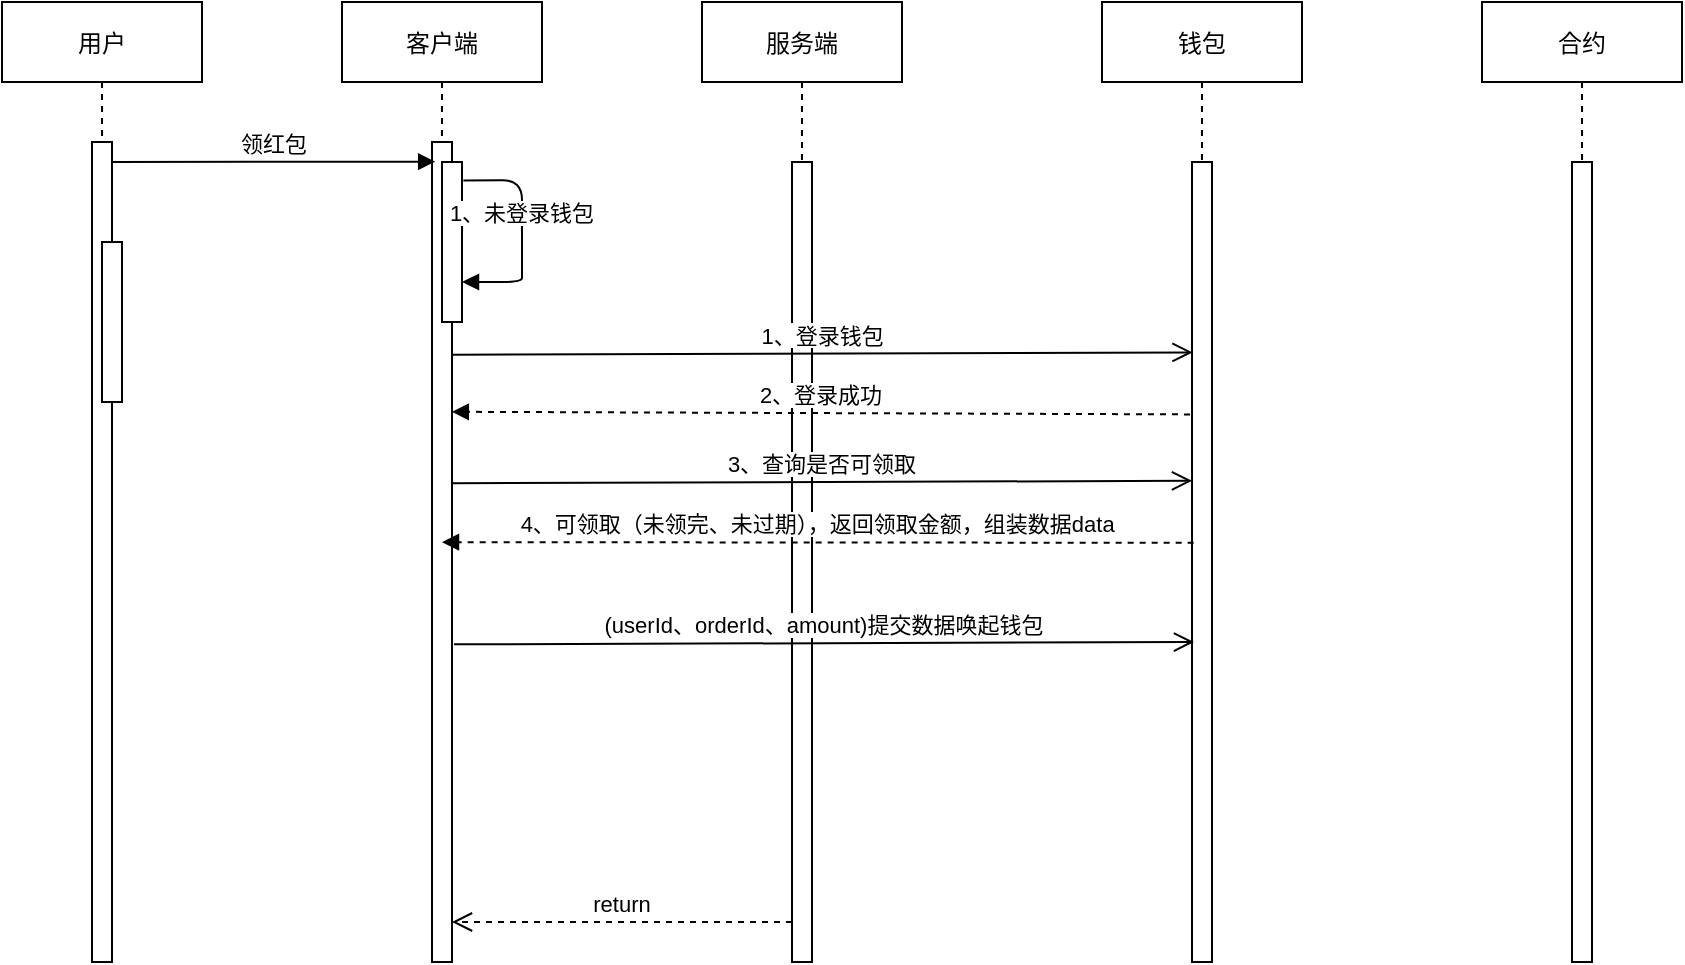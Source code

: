 <mxfile version="20.2.3" type="github">
  <diagram id="kgpKYQtTHZ0yAKxKKP6v" name="Page-1">
    <mxGraphModel dx="1831" dy="520" grid="1" gridSize="10" guides="1" tooltips="1" connect="1" arrows="1" fold="1" page="1" pageScale="1" pageWidth="850" pageHeight="1100" math="0" shadow="0">
      <root>
        <mxCell id="0" />
        <mxCell id="1" parent="0" />
        <mxCell id="3nuBFxr9cyL0pnOWT2aG-1" value="客户端" style="shape=umlLifeline;perimeter=lifelinePerimeter;container=1;collapsible=0;recursiveResize=0;rounded=0;shadow=0;strokeWidth=1;" parent="1" vertex="1">
          <mxGeometry x="120" y="80" width="100" height="480" as="geometry" />
        </mxCell>
        <mxCell id="3nuBFxr9cyL0pnOWT2aG-2" value="" style="points=[];perimeter=orthogonalPerimeter;rounded=0;shadow=0;strokeWidth=1;" parent="3nuBFxr9cyL0pnOWT2aG-1" vertex="1">
          <mxGeometry x="45" y="70" width="10" height="410" as="geometry" />
        </mxCell>
        <mxCell id="3nuBFxr9cyL0pnOWT2aG-4" value="" style="points=[];perimeter=orthogonalPerimeter;rounded=0;shadow=0;strokeWidth=1;" parent="3nuBFxr9cyL0pnOWT2aG-1" vertex="1">
          <mxGeometry x="50" y="80" width="10" height="80" as="geometry" />
        </mxCell>
        <mxCell id="3nuBFxr9cyL0pnOWT2aG-8" value="1、未登录钱包" style="verticalAlign=bottom;endArrow=block;shadow=0;strokeWidth=1;exitX=1.069;exitY=0.115;exitDx=0;exitDy=0;exitPerimeter=0;" parent="3nuBFxr9cyL0pnOWT2aG-1" source="3nuBFxr9cyL0pnOWT2aG-4" target="3nuBFxr9cyL0pnOWT2aG-4" edge="1">
          <mxGeometry relative="1" as="geometry">
            <mxPoint x="155" y="80" as="sourcePoint" />
            <Array as="points">
              <mxPoint x="90" y="89" />
              <mxPoint x="90" y="132" />
              <mxPoint x="90" y="140" />
            </Array>
          </mxGeometry>
        </mxCell>
        <mxCell id="3nuBFxr9cyL0pnOWT2aG-5" value="服务端" style="shape=umlLifeline;perimeter=lifelinePerimeter;container=1;collapsible=0;recursiveResize=0;rounded=0;shadow=0;strokeWidth=1;" parent="1" vertex="1">
          <mxGeometry x="300" y="80" width="100" height="480" as="geometry" />
        </mxCell>
        <mxCell id="3nuBFxr9cyL0pnOWT2aG-6" value="" style="points=[];perimeter=orthogonalPerimeter;rounded=0;shadow=0;strokeWidth=1;" parent="3nuBFxr9cyL0pnOWT2aG-5" vertex="1">
          <mxGeometry x="45" y="80" width="10" height="400" as="geometry" />
        </mxCell>
        <mxCell id="D9tDxCpBudC2g4aELNdZ-12" value="3、查询是否可领取" style="verticalAlign=bottom;endArrow=open;endSize=8;shadow=0;strokeWidth=1;exitX=1.027;exitY=0.318;exitDx=0;exitDy=0;exitPerimeter=0;entryX=0.028;entryY=0.298;entryDx=0;entryDy=0;entryPerimeter=0;" edge="1" parent="3nuBFxr9cyL0pnOWT2aG-5">
          <mxGeometry relative="1" as="geometry">
            <mxPoint x="245.01" y="239.41" as="targetPoint" />
            <mxPoint x="-125.0" y="240.59" as="sourcePoint" />
          </mxGeometry>
        </mxCell>
        <mxCell id="3nuBFxr9cyL0pnOWT2aG-7" value="return" style="verticalAlign=bottom;endArrow=open;dashed=1;endSize=8;exitX=0;exitY=0.95;shadow=0;strokeWidth=1;" parent="1" source="3nuBFxr9cyL0pnOWT2aG-6" target="3nuBFxr9cyL0pnOWT2aG-2" edge="1">
          <mxGeometry relative="1" as="geometry">
            <mxPoint x="275" y="236" as="targetPoint" />
          </mxGeometry>
        </mxCell>
        <mxCell id="3nuBFxr9cyL0pnOWT2aG-9" value="2、登录成功" style="verticalAlign=bottom;endArrow=block;shadow=0;strokeWidth=1;exitX=-0.1;exitY=0.378;exitDx=0;exitDy=0;exitPerimeter=0;entryX=0.99;entryY=0.329;entryDx=0;entryDy=0;entryPerimeter=0;dashed=1;" parent="1" target="3nuBFxr9cyL0pnOWT2aG-2" edge="1">
          <mxGeometry relative="1" as="geometry">
            <mxPoint x="544.0" y="286.2" as="sourcePoint" />
            <mxPoint x="169.667" y="286.2" as="targetPoint" />
          </mxGeometry>
        </mxCell>
        <mxCell id="3nuBFxr9cyL0pnOWT2aG-10" value="1、登录钱包" style="verticalAlign=bottom;endArrow=open;endSize=8;shadow=0;strokeWidth=1;exitX=1.027;exitY=0.318;exitDx=0;exitDy=0;exitPerimeter=0;entryX=0.028;entryY=0.298;entryDx=0;entryDy=0;entryPerimeter=0;" parent="1" edge="1">
          <mxGeometry relative="1" as="geometry">
            <mxPoint x="545.28" y="255.2" as="targetPoint" />
            <mxPoint x="175.27" y="256.38" as="sourcePoint" />
          </mxGeometry>
        </mxCell>
        <mxCell id="D9tDxCpBudC2g4aELNdZ-1" value="钱包" style="shape=umlLifeline;perimeter=lifelinePerimeter;container=1;collapsible=0;recursiveResize=0;rounded=0;shadow=0;strokeWidth=1;" vertex="1" parent="1">
          <mxGeometry x="500" y="80" width="100" height="480" as="geometry" />
        </mxCell>
        <mxCell id="D9tDxCpBudC2g4aELNdZ-2" value="" style="points=[];perimeter=orthogonalPerimeter;rounded=0;shadow=0;strokeWidth=1;" vertex="1" parent="D9tDxCpBudC2g4aELNdZ-1">
          <mxGeometry x="45" y="80" width="10" height="400" as="geometry" />
        </mxCell>
        <mxCell id="D9tDxCpBudC2g4aELNdZ-3" value="合约" style="shape=umlLifeline;perimeter=lifelinePerimeter;container=1;collapsible=0;recursiveResize=0;rounded=0;shadow=0;strokeWidth=1;" vertex="1" parent="1">
          <mxGeometry x="690" y="80" width="100" height="480" as="geometry" />
        </mxCell>
        <mxCell id="D9tDxCpBudC2g4aELNdZ-4" value="" style="points=[];perimeter=orthogonalPerimeter;rounded=0;shadow=0;strokeWidth=1;" vertex="1" parent="D9tDxCpBudC2g4aELNdZ-3">
          <mxGeometry x="45" y="80" width="10" height="400" as="geometry" />
        </mxCell>
        <mxCell id="D9tDxCpBudC2g4aELNdZ-5" value="用户" style="shape=umlLifeline;perimeter=lifelinePerimeter;container=1;collapsible=0;recursiveResize=0;rounded=0;shadow=0;strokeWidth=1;" vertex="1" parent="1">
          <mxGeometry x="-50" y="80" width="100" height="480" as="geometry" />
        </mxCell>
        <mxCell id="D9tDxCpBudC2g4aELNdZ-6" value="" style="points=[];perimeter=orthogonalPerimeter;rounded=0;shadow=0;strokeWidth=1;" vertex="1" parent="D9tDxCpBudC2g4aELNdZ-5">
          <mxGeometry x="45" y="70" width="10" height="410" as="geometry" />
        </mxCell>
        <mxCell id="D9tDxCpBudC2g4aELNdZ-8" value="" style="points=[];perimeter=orthogonalPerimeter;rounded=0;shadow=0;strokeWidth=1;" vertex="1" parent="D9tDxCpBudC2g4aELNdZ-5">
          <mxGeometry x="50" y="120" width="10" height="80" as="geometry" />
        </mxCell>
        <mxCell id="D9tDxCpBudC2g4aELNdZ-10" value="领红包" style="verticalAlign=bottom;endArrow=block;shadow=0;strokeWidth=1;entryX=0.16;entryY=0.024;entryDx=0;entryDy=0;entryPerimeter=0;" edge="1" parent="D9tDxCpBudC2g4aELNdZ-5" target="3nuBFxr9cyL0pnOWT2aG-2">
          <mxGeometry relative="1" as="geometry">
            <mxPoint x="55" y="80.0" as="sourcePoint" />
            <mxPoint x="210" y="80" as="targetPoint" />
          </mxGeometry>
        </mxCell>
        <mxCell id="D9tDxCpBudC2g4aELNdZ-16" value="4、可领取（未领完、未过期），返回领取金额，组装数据data" style="verticalAlign=bottom;endArrow=block;shadow=0;strokeWidth=1;exitX=0.083;exitY=0.476;exitDx=0;exitDy=0;exitPerimeter=0;entryX=0.5;entryY=0.488;entryDx=0;entryDy=0;entryPerimeter=0;dashed=1;" edge="1" parent="1" source="D9tDxCpBudC2g4aELNdZ-2" target="3nuBFxr9cyL0pnOWT2aG-2">
          <mxGeometry relative="1" as="geometry">
            <mxPoint x="549.1" y="351.31" as="sourcePoint" />
            <mxPoint x="180.0" y="350" as="targetPoint" />
          </mxGeometry>
        </mxCell>
        <mxCell id="D9tDxCpBudC2g4aELNdZ-17" value="(userId、orderId、amount)提交数据唤起钱包" style="verticalAlign=bottom;endArrow=open;endSize=8;shadow=0;strokeWidth=1;exitX=1.027;exitY=0.318;exitDx=0;exitDy=0;exitPerimeter=0;entryX=0.028;entryY=0.298;entryDx=0;entryDy=0;entryPerimeter=0;" edge="1" parent="1">
          <mxGeometry relative="1" as="geometry">
            <mxPoint x="546.01" y="400.0" as="targetPoint" />
            <mxPoint x="176" y="401.18" as="sourcePoint" />
          </mxGeometry>
        </mxCell>
      </root>
    </mxGraphModel>
  </diagram>
</mxfile>

